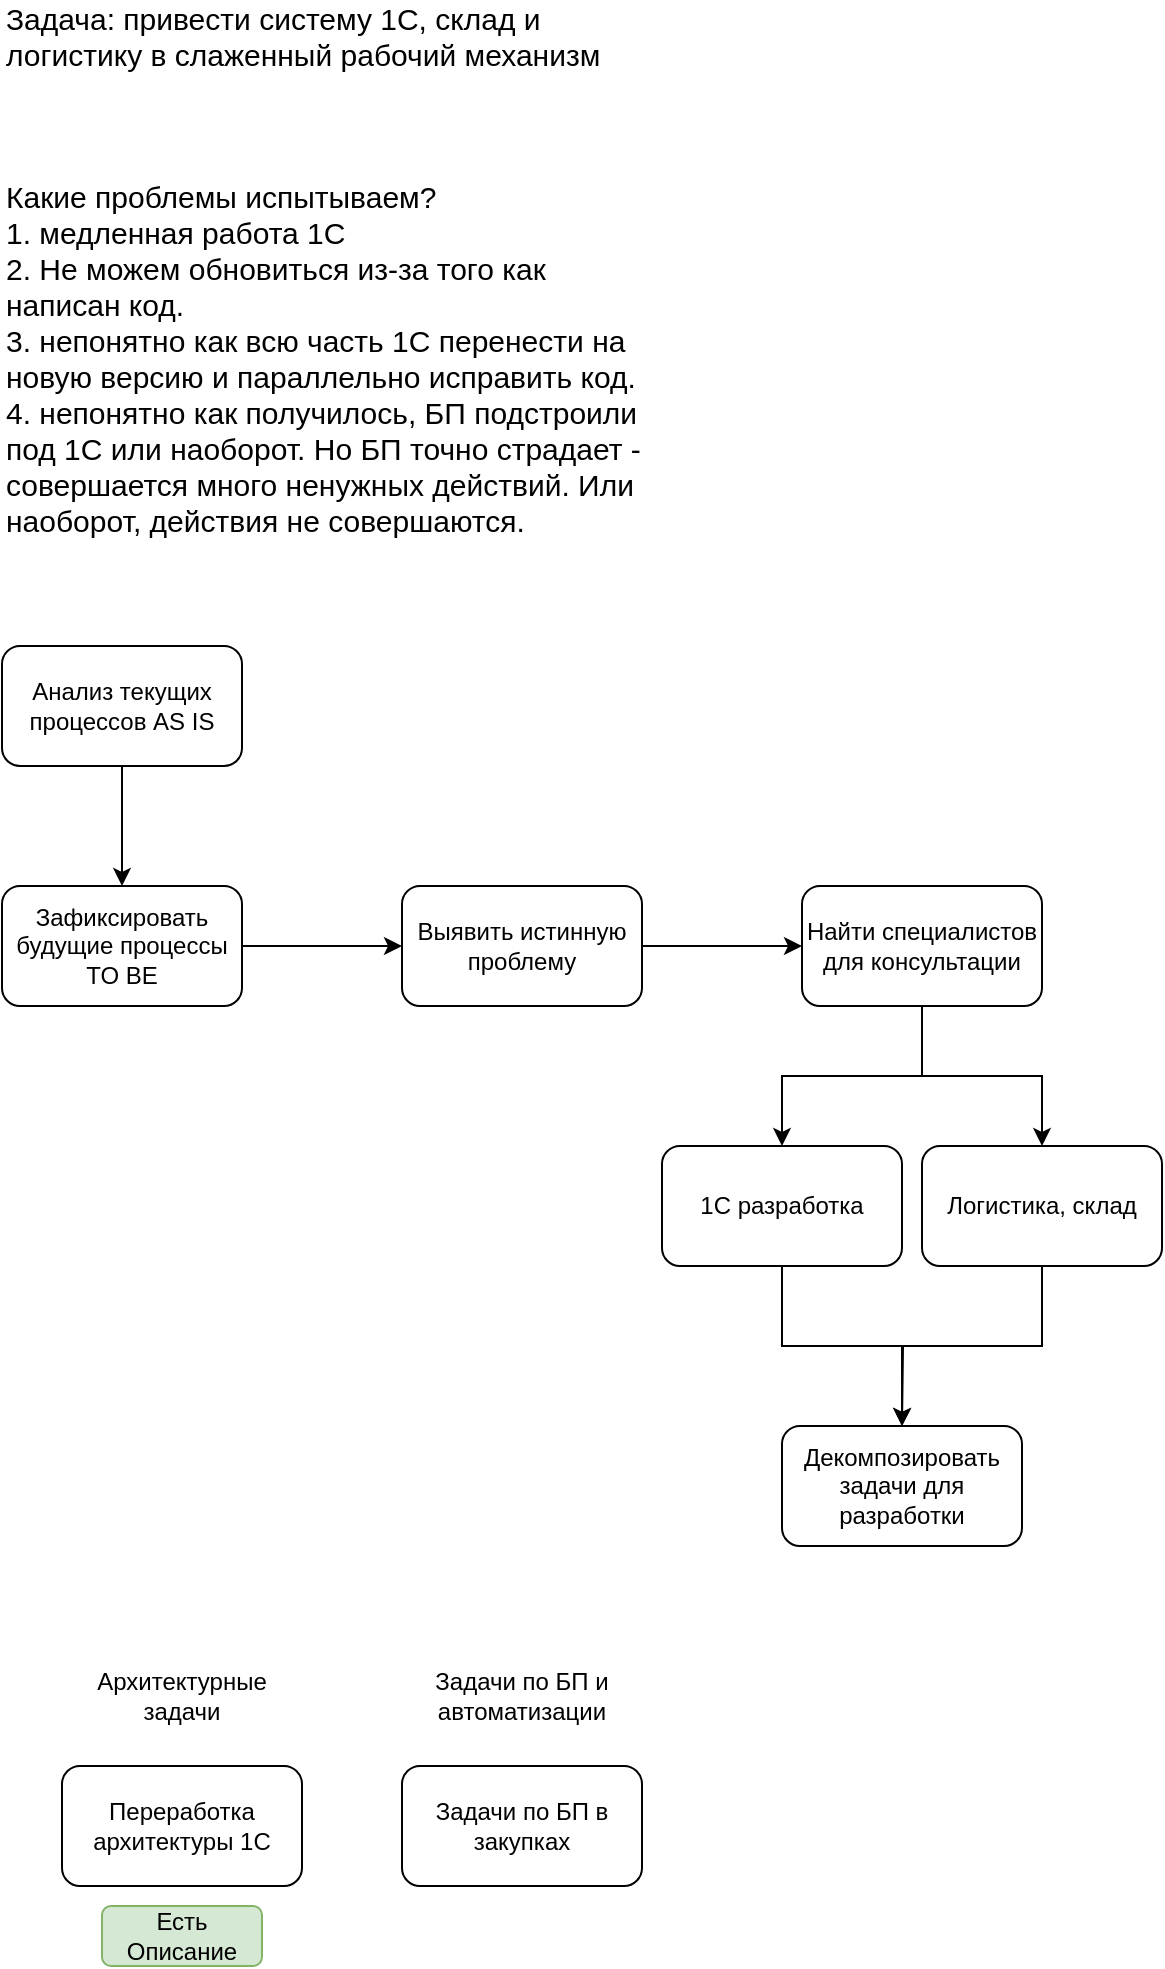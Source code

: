 <mxfile version="24.7.16">
  <diagram name="Страница — 1" id="-1IM5cx0t6x9WSvbNLhL">
    <mxGraphModel dx="1687" dy="976" grid="1" gridSize="10" guides="1" tooltips="1" connect="1" arrows="1" fold="1" page="1" pageScale="1" pageWidth="827" pageHeight="1169" math="0" shadow="0">
      <root>
        <mxCell id="0" />
        <mxCell id="1" parent="0" />
        <mxCell id="OoqZ8IV61jZ-zZDGYfF--1" value="Задача: привести систему 1С, склад и логистику в слаженный рабочий механизм" style="text;html=1;align=left;verticalAlign=middle;whiteSpace=wrap;rounded=0;fontSize=15;" vertex="1" parent="1">
          <mxGeometry x="50" y="40" width="330" height="30" as="geometry" />
        </mxCell>
        <mxCell id="OoqZ8IV61jZ-zZDGYfF--4" value="" style="edgeStyle=orthogonalEdgeStyle;rounded=0;orthogonalLoop=1;jettySize=auto;html=1;" edge="1" parent="1" source="OoqZ8IV61jZ-zZDGYfF--2" target="OoqZ8IV61jZ-zZDGYfF--3">
          <mxGeometry relative="1" as="geometry" />
        </mxCell>
        <mxCell id="OoqZ8IV61jZ-zZDGYfF--2" value="Анализ текущих процессов AS IS" style="rounded=1;whiteSpace=wrap;html=1;" vertex="1" parent="1">
          <mxGeometry x="50" y="360" width="120" height="60" as="geometry" />
        </mxCell>
        <mxCell id="OoqZ8IV61jZ-zZDGYfF--6" value="" style="edgeStyle=orthogonalEdgeStyle;rounded=0;orthogonalLoop=1;jettySize=auto;html=1;" edge="1" parent="1" source="OoqZ8IV61jZ-zZDGYfF--3" target="OoqZ8IV61jZ-zZDGYfF--5">
          <mxGeometry relative="1" as="geometry" />
        </mxCell>
        <mxCell id="OoqZ8IV61jZ-zZDGYfF--3" value="Зафиксировать будущие процессы TO BE" style="rounded=1;whiteSpace=wrap;html=1;" vertex="1" parent="1">
          <mxGeometry x="50" y="480" width="120" height="60" as="geometry" />
        </mxCell>
        <mxCell id="OoqZ8IV61jZ-zZDGYfF--8" value="" style="edgeStyle=orthogonalEdgeStyle;rounded=0;orthogonalLoop=1;jettySize=auto;html=1;" edge="1" parent="1" source="OoqZ8IV61jZ-zZDGYfF--5" target="OoqZ8IV61jZ-zZDGYfF--7">
          <mxGeometry relative="1" as="geometry" />
        </mxCell>
        <mxCell id="OoqZ8IV61jZ-zZDGYfF--5" value="Выявить истинную проблему" style="rounded=1;whiteSpace=wrap;html=1;" vertex="1" parent="1">
          <mxGeometry x="250" y="480" width="120" height="60" as="geometry" />
        </mxCell>
        <mxCell id="OoqZ8IV61jZ-zZDGYfF--10" value="" style="edgeStyle=orthogonalEdgeStyle;rounded=0;orthogonalLoop=1;jettySize=auto;html=1;" edge="1" parent="1" source="OoqZ8IV61jZ-zZDGYfF--7" target="OoqZ8IV61jZ-zZDGYfF--9">
          <mxGeometry relative="1" as="geometry" />
        </mxCell>
        <mxCell id="OoqZ8IV61jZ-zZDGYfF--13" value="" style="edgeStyle=orthogonalEdgeStyle;rounded=0;orthogonalLoop=1;jettySize=auto;html=1;" edge="1" parent="1" source="OoqZ8IV61jZ-zZDGYfF--7" target="OoqZ8IV61jZ-zZDGYfF--12">
          <mxGeometry relative="1" as="geometry" />
        </mxCell>
        <mxCell id="OoqZ8IV61jZ-zZDGYfF--7" value="Найти специалистов для консультации" style="rounded=1;whiteSpace=wrap;html=1;" vertex="1" parent="1">
          <mxGeometry x="450" y="480" width="120" height="60" as="geometry" />
        </mxCell>
        <mxCell id="OoqZ8IV61jZ-zZDGYfF--16" style="edgeStyle=orthogonalEdgeStyle;rounded=0;orthogonalLoop=1;jettySize=auto;html=1;entryX=0.5;entryY=0;entryDx=0;entryDy=0;" edge="1" parent="1" source="OoqZ8IV61jZ-zZDGYfF--9" target="OoqZ8IV61jZ-zZDGYfF--14">
          <mxGeometry relative="1" as="geometry" />
        </mxCell>
        <mxCell id="OoqZ8IV61jZ-zZDGYfF--9" value="1С разработка" style="rounded=1;whiteSpace=wrap;html=1;" vertex="1" parent="1">
          <mxGeometry x="380" y="610" width="120" height="60" as="geometry" />
        </mxCell>
        <mxCell id="OoqZ8IV61jZ-zZDGYfF--17" style="edgeStyle=orthogonalEdgeStyle;rounded=0;orthogonalLoop=1;jettySize=auto;html=1;exitX=0.5;exitY=1;exitDx=0;exitDy=0;" edge="1" parent="1" source="OoqZ8IV61jZ-zZDGYfF--12">
          <mxGeometry relative="1" as="geometry">
            <mxPoint x="500" y="750.0" as="targetPoint" />
          </mxGeometry>
        </mxCell>
        <mxCell id="OoqZ8IV61jZ-zZDGYfF--12" value="Логистика, склад" style="rounded=1;whiteSpace=wrap;html=1;" vertex="1" parent="1">
          <mxGeometry x="510" y="610" width="120" height="60" as="geometry" />
        </mxCell>
        <mxCell id="OoqZ8IV61jZ-zZDGYfF--14" value="Декомпозировать задачи для разработки" style="rounded=1;whiteSpace=wrap;html=1;" vertex="1" parent="1">
          <mxGeometry x="440" y="750" width="120" height="60" as="geometry" />
        </mxCell>
        <mxCell id="OoqZ8IV61jZ-zZDGYfF--27" value="Переработка архитектуры 1С" style="rounded=1;whiteSpace=wrap;html=1;" vertex="1" parent="1">
          <mxGeometry x="80" y="920" width="120" height="60" as="geometry" />
        </mxCell>
        <mxCell id="OoqZ8IV61jZ-zZDGYfF--28" value="Задачи по БП в закупках" style="rounded=1;whiteSpace=wrap;html=1;" vertex="1" parent="1">
          <mxGeometry x="250" y="920" width="120" height="60" as="geometry" />
        </mxCell>
        <mxCell id="OoqZ8IV61jZ-zZDGYfF--29" value="Архитектурные задачи" style="text;html=1;align=center;verticalAlign=middle;whiteSpace=wrap;rounded=0;" vertex="1" parent="1">
          <mxGeometry x="80" y="870" width="120" height="30" as="geometry" />
        </mxCell>
        <mxCell id="OoqZ8IV61jZ-zZDGYfF--30" value="Задачи по БП и автоматизации" style="text;html=1;align=center;verticalAlign=middle;whiteSpace=wrap;rounded=0;" vertex="1" parent="1">
          <mxGeometry x="250" y="870" width="120" height="30" as="geometry" />
        </mxCell>
        <mxCell id="OoqZ8IV61jZ-zZDGYfF--31" value="Есть Описание" style="rounded=1;whiteSpace=wrap;html=1;fillColor=#d5e8d4;strokeColor=#82b366;" vertex="1" parent="1">
          <mxGeometry x="100" y="990" width="80" height="30" as="geometry" />
        </mxCell>
        <mxCell id="OoqZ8IV61jZ-zZDGYfF--32" value="Какие проблемы испытываем?&lt;div&gt;1. медленная работа 1С&lt;/div&gt;&lt;div&gt;2. Не можем обновиться из-за того как написан код.&lt;/div&gt;&lt;div&gt;3. непонятно как всю часть 1С перенести на новую версию и параллельно исправить код.&lt;/div&gt;&lt;div&gt;4. непонятно как получилось, БП подстроили под 1С или наоборот. Но БП точно страдает - совершается много ненужных действий. Или наоборот, действия не совершаются.&lt;/div&gt;" style="text;html=1;align=left;verticalAlign=top;whiteSpace=wrap;rounded=0;fontSize=15;" vertex="1" parent="1">
          <mxGeometry x="50" y="120" width="330" height="180" as="geometry" />
        </mxCell>
      </root>
    </mxGraphModel>
  </diagram>
</mxfile>
